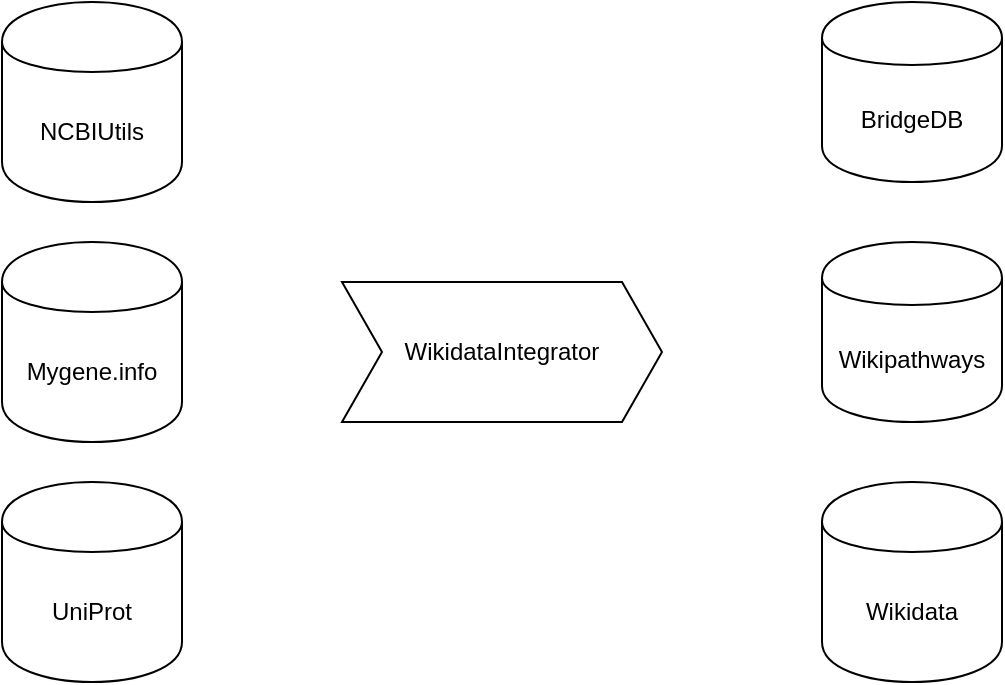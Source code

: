 <mxfile version="12.9.7" type="github"><diagram id="iN2FZxqOP-rsaXKL87AC" name="Page-1"><mxGraphModel dx="1038" dy="548" grid="1" gridSize="10" guides="1" tooltips="1" connect="1" arrows="1" fold="1" page="1" pageScale="1" pageWidth="827" pageHeight="1169" math="0" shadow="0"><root><mxCell id="0"/><mxCell id="1" parent="0"/><mxCell id="4y4krPw2brmuDEfKpL6Q-1" value="Wikidata" style="shape=cylinder;whiteSpace=wrap;html=1;boundedLbl=1;backgroundOutline=1;" vertex="1" parent="1"><mxGeometry x="540" y="350" width="90" height="100" as="geometry"/></mxCell><mxCell id="4y4krPw2brmuDEfKpL6Q-2" value="Wikipathways" style="shape=cylinder;whiteSpace=wrap;html=1;boundedLbl=1;backgroundOutline=1;" vertex="1" parent="1"><mxGeometry x="540" y="230" width="90" height="90" as="geometry"/></mxCell><mxCell id="4y4krPw2brmuDEfKpL6Q-3" value="BridgeDB&lt;br&gt;" style="shape=cylinder;whiteSpace=wrap;html=1;boundedLbl=1;backgroundOutline=1;" vertex="1" parent="1"><mxGeometry x="540" y="110" width="90" height="90" as="geometry"/></mxCell><mxCell id="4y4krPw2brmuDEfKpL6Q-4" value="NCBIUtils" style="shape=cylinder;whiteSpace=wrap;html=1;boundedLbl=1;backgroundOutline=1;" vertex="1" parent="1"><mxGeometry x="130" y="110" width="90" height="100" as="geometry"/></mxCell><mxCell id="4y4krPw2brmuDEfKpL6Q-5" value="Mygene.info" style="shape=cylinder;whiteSpace=wrap;html=1;boundedLbl=1;backgroundOutline=1;" vertex="1" parent="1"><mxGeometry x="130" y="230" width="90" height="100" as="geometry"/></mxCell><mxCell id="4y4krPw2brmuDEfKpL6Q-6" value="UniProt" style="shape=cylinder;whiteSpace=wrap;html=1;boundedLbl=1;backgroundOutline=1;" vertex="1" parent="1"><mxGeometry x="130" y="350" width="90" height="100" as="geometry"/></mxCell><mxCell id="4y4krPw2brmuDEfKpL6Q-7" value="WikidataIntegrator&lt;br&gt;" style="shape=step;perimeter=stepPerimeter;whiteSpace=wrap;html=1;fixedSize=1;" vertex="1" parent="1"><mxGeometry x="300" y="250" width="160" height="70" as="geometry"/></mxCell></root></mxGraphModel></diagram></mxfile>
